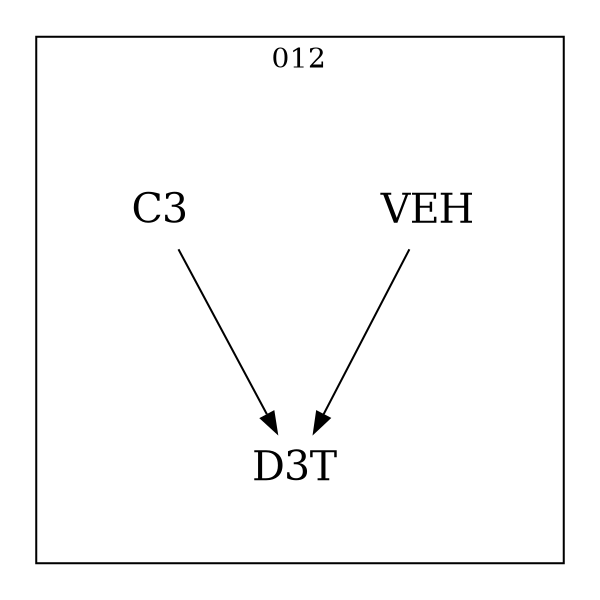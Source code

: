 strict digraph DAGS {
	size = "4,4!" ; ratio ="fill"; subgraph cluster_0{
			labeldoc = "t";
			label = "012";node	[label= VEH, shape = plaintext, fontsize=20] VEH;node	[label= D3T, shape = plaintext, fontsize=20] D3T;node	[label= C3, shape = plaintext, fontsize=20] C3;
VEH->D3T;
C3->D3T;
	}}